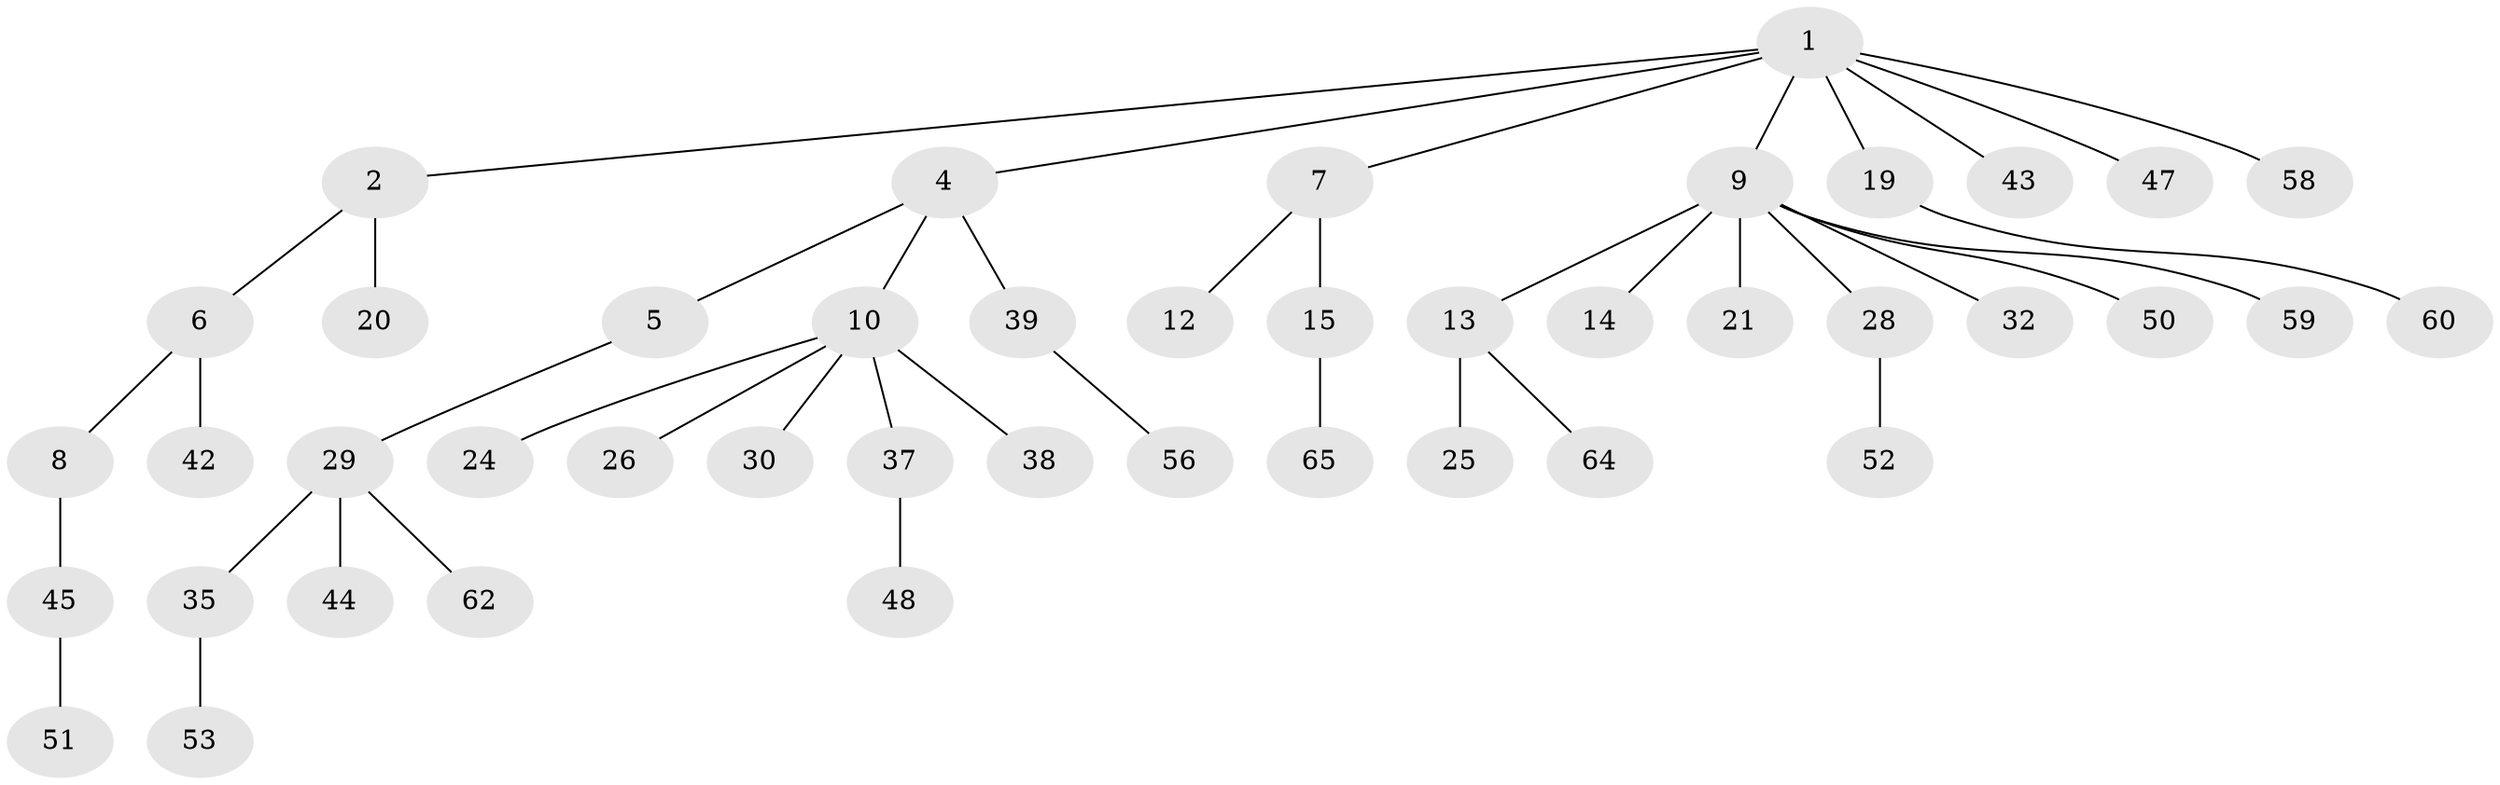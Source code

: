 // Generated by graph-tools (version 1.1) at 2025/52/02/27/25 19:52:10]
// undirected, 44 vertices, 43 edges
graph export_dot {
graph [start="1"]
  node [color=gray90,style=filled];
  1 [super="+3"];
  2 [super="+16"];
  4 [super="+23"];
  5;
  6 [super="+49"];
  7 [super="+18"];
  8;
  9 [super="+11"];
  10 [super="+17"];
  12 [super="+22"];
  13 [super="+27"];
  14 [super="+31"];
  15 [super="+34"];
  19 [super="+63"];
  20;
  21;
  24 [super="+33"];
  25;
  26;
  28 [super="+46"];
  29 [super="+36"];
  30;
  32 [super="+40"];
  35 [super="+55"];
  37 [super="+41"];
  38;
  39 [super="+57"];
  42;
  43;
  44;
  45 [super="+61"];
  47;
  48 [super="+54"];
  50;
  51;
  52;
  53;
  56;
  58;
  59;
  60;
  62;
  64;
  65;
  1 -- 2;
  1 -- 7;
  1 -- 9;
  1 -- 19;
  1 -- 43;
  1 -- 47;
  1 -- 58;
  1 -- 4;
  2 -- 6;
  2 -- 20;
  4 -- 5;
  4 -- 10;
  4 -- 39;
  5 -- 29;
  6 -- 8;
  6 -- 42;
  7 -- 12;
  7 -- 15;
  8 -- 45;
  9 -- 13;
  9 -- 14;
  9 -- 21;
  9 -- 32;
  9 -- 50;
  9 -- 59;
  9 -- 28;
  10 -- 24;
  10 -- 26;
  10 -- 37;
  10 -- 38;
  10 -- 30;
  13 -- 25;
  13 -- 64;
  15 -- 65;
  19 -- 60;
  28 -- 52;
  29 -- 35;
  29 -- 62;
  29 -- 44;
  35 -- 53;
  37 -- 48;
  39 -- 56;
  45 -- 51;
}
